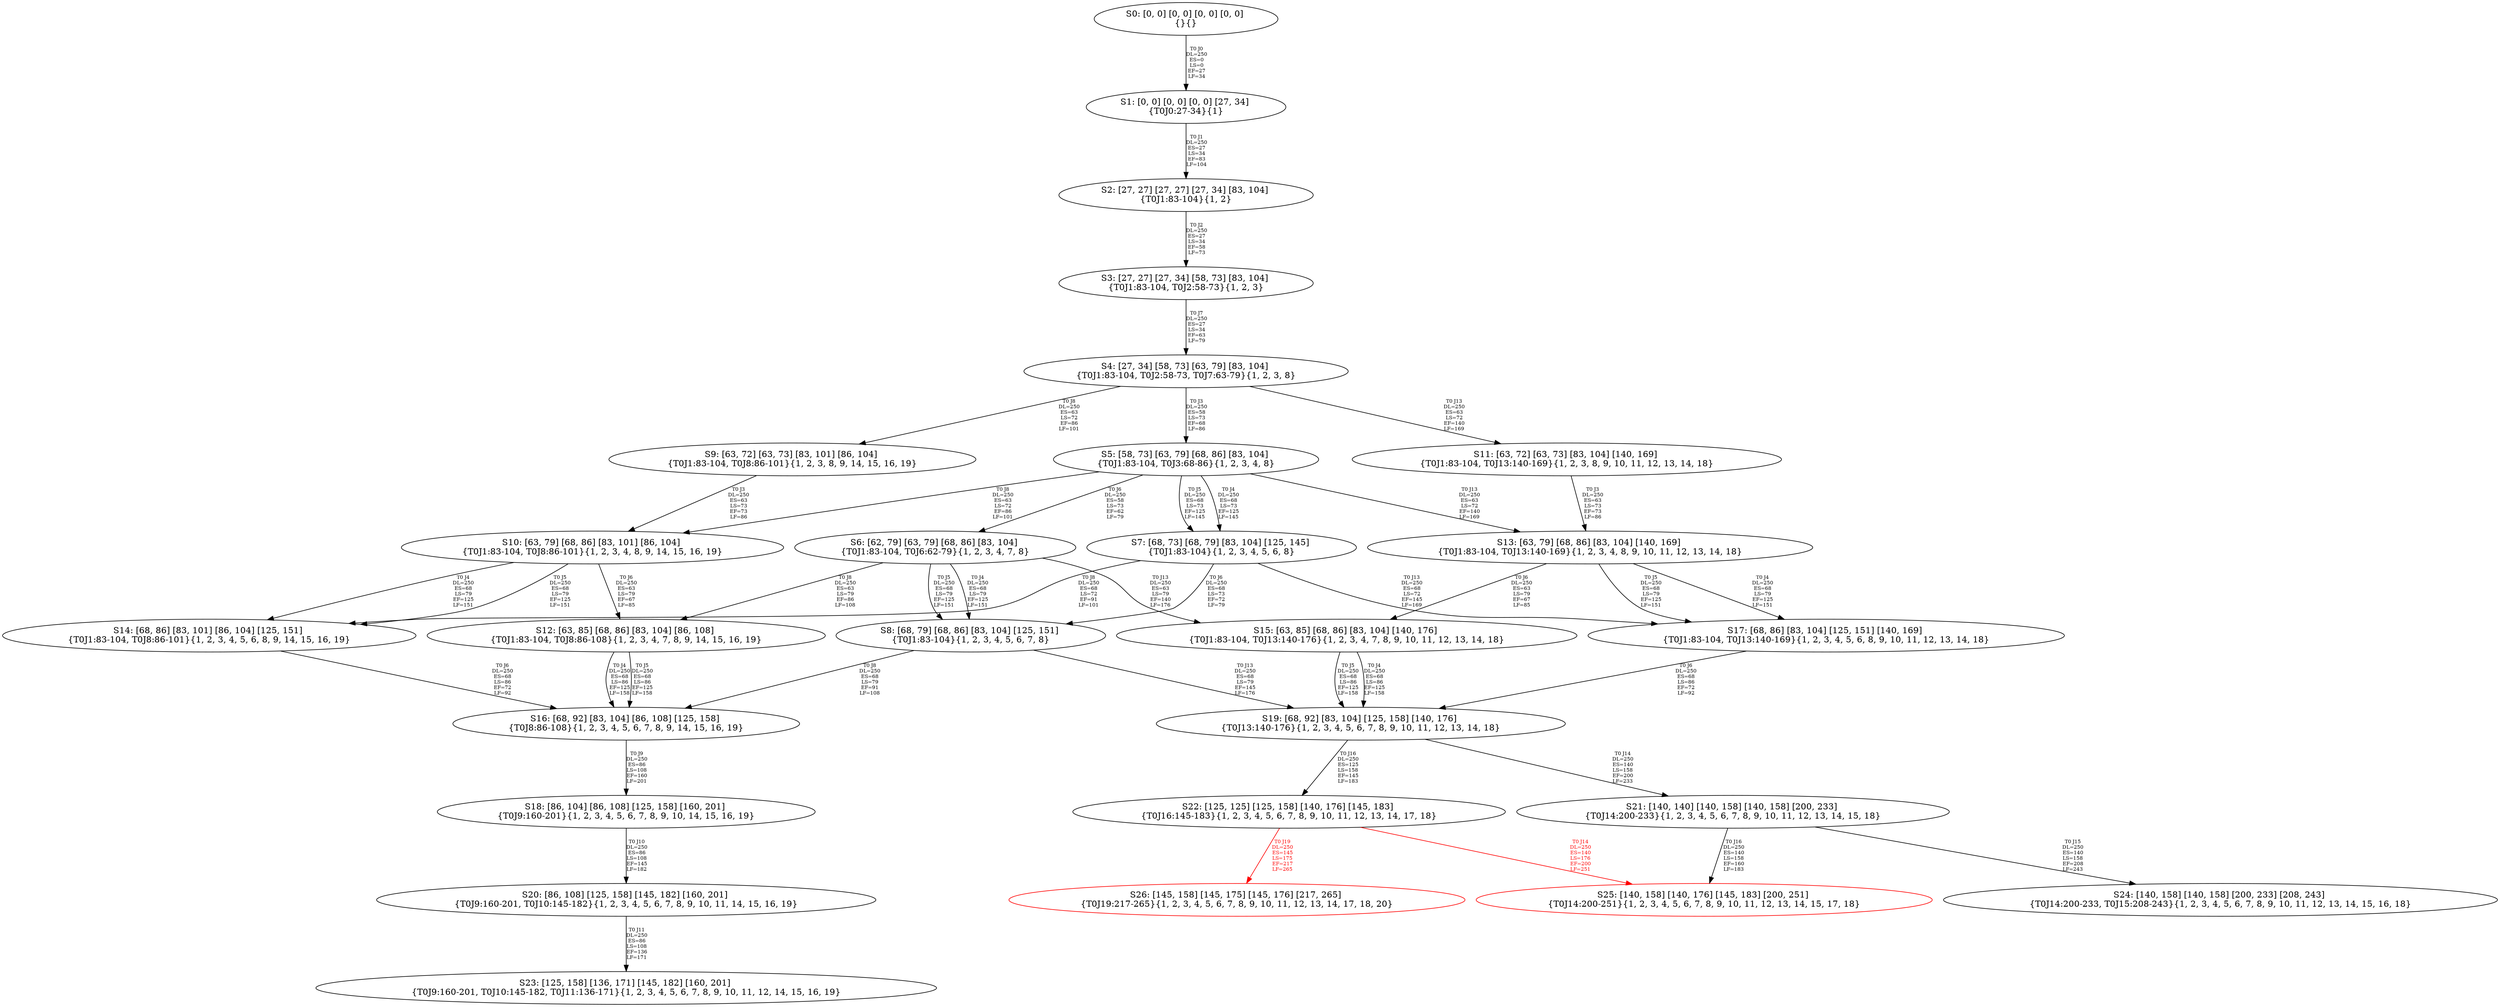 digraph {
	S0[label="S0: [0, 0] [0, 0] [0, 0] [0, 0] \n{}{}"];
	S1[label="S1: [0, 0] [0, 0] [0, 0] [27, 34] \n{T0J0:27-34}{1}"];
	S2[label="S2: [27, 27] [27, 27] [27, 34] [83, 104] \n{T0J1:83-104}{1, 2}"];
	S3[label="S3: [27, 27] [27, 34] [58, 73] [83, 104] \n{T0J1:83-104, T0J2:58-73}{1, 2, 3}"];
	S4[label="S4: [27, 34] [58, 73] [63, 79] [83, 104] \n{T0J1:83-104, T0J2:58-73, T0J7:63-79}{1, 2, 3, 8}"];
	S5[label="S5: [58, 73] [63, 79] [68, 86] [83, 104] \n{T0J1:83-104, T0J3:68-86}{1, 2, 3, 4, 8}"];
	S6[label="S6: [62, 79] [63, 79] [68, 86] [83, 104] \n{T0J1:83-104, T0J6:62-79}{1, 2, 3, 4, 7, 8}"];
	S7[label="S7: [68, 73] [68, 79] [83, 104] [125, 145] \n{T0J1:83-104}{1, 2, 3, 4, 5, 6, 8}"];
	S8[label="S8: [68, 79] [68, 86] [83, 104] [125, 151] \n{T0J1:83-104}{1, 2, 3, 4, 5, 6, 7, 8}"];
	S9[label="S9: [63, 72] [63, 73] [83, 101] [86, 104] \n{T0J1:83-104, T0J8:86-101}{1, 2, 3, 8, 9, 14, 15, 16, 19}"];
	S10[label="S10: [63, 79] [68, 86] [83, 101] [86, 104] \n{T0J1:83-104, T0J8:86-101}{1, 2, 3, 4, 8, 9, 14, 15, 16, 19}"];
	S11[label="S11: [63, 72] [63, 73] [83, 104] [140, 169] \n{T0J1:83-104, T0J13:140-169}{1, 2, 3, 8, 9, 10, 11, 12, 13, 14, 18}"];
	S12[label="S12: [63, 85] [68, 86] [83, 104] [86, 108] \n{T0J1:83-104, T0J8:86-108}{1, 2, 3, 4, 7, 8, 9, 14, 15, 16, 19}"];
	S13[label="S13: [63, 79] [68, 86] [83, 104] [140, 169] \n{T0J1:83-104, T0J13:140-169}{1, 2, 3, 4, 8, 9, 10, 11, 12, 13, 14, 18}"];
	S14[label="S14: [68, 86] [83, 101] [86, 104] [125, 151] \n{T0J1:83-104, T0J8:86-101}{1, 2, 3, 4, 5, 6, 8, 9, 14, 15, 16, 19}"];
	S15[label="S15: [63, 85] [68, 86] [83, 104] [140, 176] \n{T0J1:83-104, T0J13:140-176}{1, 2, 3, 4, 7, 8, 9, 10, 11, 12, 13, 14, 18}"];
	S16[label="S16: [68, 92] [83, 104] [86, 108] [125, 158] \n{T0J8:86-108}{1, 2, 3, 4, 5, 6, 7, 8, 9, 14, 15, 16, 19}"];
	S17[label="S17: [68, 86] [83, 104] [125, 151] [140, 169] \n{T0J1:83-104, T0J13:140-169}{1, 2, 3, 4, 5, 6, 8, 9, 10, 11, 12, 13, 14, 18}"];
	S18[label="S18: [86, 104] [86, 108] [125, 158] [160, 201] \n{T0J9:160-201}{1, 2, 3, 4, 5, 6, 7, 8, 9, 10, 14, 15, 16, 19}"];
	S19[label="S19: [68, 92] [83, 104] [125, 158] [140, 176] \n{T0J13:140-176}{1, 2, 3, 4, 5, 6, 7, 8, 9, 10, 11, 12, 13, 14, 18}"];
	S20[label="S20: [86, 108] [125, 158] [145, 182] [160, 201] \n{T0J9:160-201, T0J10:145-182}{1, 2, 3, 4, 5, 6, 7, 8, 9, 10, 11, 14, 15, 16, 19}"];
	S21[label="S21: [140, 140] [140, 158] [140, 158] [200, 233] \n{T0J14:200-233}{1, 2, 3, 4, 5, 6, 7, 8, 9, 10, 11, 12, 13, 14, 15, 18}"];
	S22[label="S22: [125, 125] [125, 158] [140, 176] [145, 183] \n{T0J16:145-183}{1, 2, 3, 4, 5, 6, 7, 8, 9, 10, 11, 12, 13, 14, 17, 18}"];
	S23[label="S23: [125, 158] [136, 171] [145, 182] [160, 201] \n{T0J9:160-201, T0J10:145-182, T0J11:136-171}{1, 2, 3, 4, 5, 6, 7, 8, 9, 10, 11, 12, 14, 15, 16, 19}"];
	S24[label="S24: [140, 158] [140, 158] [200, 233] [208, 243] \n{T0J14:200-233, T0J15:208-243}{1, 2, 3, 4, 5, 6, 7, 8, 9, 10, 11, 12, 13, 14, 15, 16, 18}"];
	S25[label="S25: [140, 158] [140, 176] [145, 183] [200, 251] \n{T0J14:200-251}{1, 2, 3, 4, 5, 6, 7, 8, 9, 10, 11, 12, 13, 14, 15, 17, 18}"];
	S26[label="S26: [145, 158] [145, 175] [145, 176] [217, 265] \n{T0J19:217-265}{1, 2, 3, 4, 5, 6, 7, 8, 9, 10, 11, 12, 13, 14, 17, 18, 20}"];
	S0 -> S1[label="T0 J0\nDL=250\nES=0\nLS=0\nEF=27\nLF=34",fontsize=8];
	S1 -> S2[label="T0 J1\nDL=250\nES=27\nLS=34\nEF=83\nLF=104",fontsize=8];
	S2 -> S3[label="T0 J2\nDL=250\nES=27\nLS=34\nEF=58\nLF=73",fontsize=8];
	S3 -> S4[label="T0 J7\nDL=250\nES=27\nLS=34\nEF=63\nLF=79",fontsize=8];
	S4 -> S5[label="T0 J3\nDL=250\nES=58\nLS=73\nEF=68\nLF=86",fontsize=8];
	S4 -> S9[label="T0 J8\nDL=250\nES=63\nLS=72\nEF=86\nLF=101",fontsize=8];
	S4 -> S11[label="T0 J13\nDL=250\nES=63\nLS=72\nEF=140\nLF=169",fontsize=8];
	S5 -> S7[label="T0 J4\nDL=250\nES=68\nLS=73\nEF=125\nLF=145",fontsize=8];
	S5 -> S7[label="T0 J5\nDL=250\nES=68\nLS=73\nEF=125\nLF=145",fontsize=8];
	S5 -> S6[label="T0 J6\nDL=250\nES=58\nLS=73\nEF=62\nLF=79",fontsize=8];
	S5 -> S10[label="T0 J8\nDL=250\nES=63\nLS=72\nEF=86\nLF=101",fontsize=8];
	S5 -> S13[label="T0 J13\nDL=250\nES=63\nLS=72\nEF=140\nLF=169",fontsize=8];
	S6 -> S8[label="T0 J4\nDL=250\nES=68\nLS=79\nEF=125\nLF=151",fontsize=8];
	S6 -> S8[label="T0 J5\nDL=250\nES=68\nLS=79\nEF=125\nLF=151",fontsize=8];
	S6 -> S12[label="T0 J8\nDL=250\nES=63\nLS=79\nEF=86\nLF=108",fontsize=8];
	S6 -> S15[label="T0 J13\nDL=250\nES=63\nLS=79\nEF=140\nLF=176",fontsize=8];
	S7 -> S8[label="T0 J6\nDL=250\nES=68\nLS=73\nEF=72\nLF=79",fontsize=8];
	S7 -> S14[label="T0 J8\nDL=250\nES=68\nLS=72\nEF=91\nLF=101",fontsize=8];
	S7 -> S17[label="T0 J13\nDL=250\nES=68\nLS=72\nEF=145\nLF=169",fontsize=8];
	S8 -> S16[label="T0 J8\nDL=250\nES=68\nLS=79\nEF=91\nLF=108",fontsize=8];
	S8 -> S19[label="T0 J13\nDL=250\nES=68\nLS=79\nEF=145\nLF=176",fontsize=8];
	S9 -> S10[label="T0 J3\nDL=250\nES=63\nLS=73\nEF=73\nLF=86",fontsize=8];
	S10 -> S14[label="T0 J4\nDL=250\nES=68\nLS=79\nEF=125\nLF=151",fontsize=8];
	S10 -> S14[label="T0 J5\nDL=250\nES=68\nLS=79\nEF=125\nLF=151",fontsize=8];
	S10 -> S12[label="T0 J6\nDL=250\nES=63\nLS=79\nEF=67\nLF=85",fontsize=8];
	S11 -> S13[label="T0 J3\nDL=250\nES=63\nLS=73\nEF=73\nLF=86",fontsize=8];
	S12 -> S16[label="T0 J4\nDL=250\nES=68\nLS=86\nEF=125\nLF=158",fontsize=8];
	S12 -> S16[label="T0 J5\nDL=250\nES=68\nLS=86\nEF=125\nLF=158",fontsize=8];
	S13 -> S17[label="T0 J4\nDL=250\nES=68\nLS=79\nEF=125\nLF=151",fontsize=8];
	S13 -> S17[label="T0 J5\nDL=250\nES=68\nLS=79\nEF=125\nLF=151",fontsize=8];
	S13 -> S15[label="T0 J6\nDL=250\nES=63\nLS=79\nEF=67\nLF=85",fontsize=8];
	S14 -> S16[label="T0 J6\nDL=250\nES=68\nLS=86\nEF=72\nLF=92",fontsize=8];
	S15 -> S19[label="T0 J4\nDL=250\nES=68\nLS=86\nEF=125\nLF=158",fontsize=8];
	S15 -> S19[label="T0 J5\nDL=250\nES=68\nLS=86\nEF=125\nLF=158",fontsize=8];
	S16 -> S18[label="T0 J9\nDL=250\nES=86\nLS=108\nEF=160\nLF=201",fontsize=8];
	S17 -> S19[label="T0 J6\nDL=250\nES=68\nLS=86\nEF=72\nLF=92",fontsize=8];
	S18 -> S20[label="T0 J10\nDL=250\nES=86\nLS=108\nEF=145\nLF=182",fontsize=8];
	S19 -> S21[label="T0 J14\nDL=250\nES=140\nLS=158\nEF=200\nLF=233",fontsize=8];
	S19 -> S22[label="T0 J16\nDL=250\nES=125\nLS=158\nEF=145\nLF=183",fontsize=8];
	S20 -> S23[label="T0 J11\nDL=250\nES=86\nLS=108\nEF=136\nLF=171",fontsize=8];
	S21 -> S24[label="T0 J15\nDL=250\nES=140\nLS=158\nEF=208\nLF=243",fontsize=8];
	S21 -> S25[label="T0 J16\nDL=250\nES=140\nLS=158\nEF=160\nLF=183",fontsize=8];
	S22 -> S25[label="T0 J14\nDL=250\nES=140\nLS=176\nEF=200\nLF=251",color=Red,fontcolor=Red,fontsize=8];
S25[color=Red];
	S22 -> S26[label="T0 J19\nDL=250\nES=145\nLS=175\nEF=217\nLF=265",color=Red,fontcolor=Red,fontsize=8];
S26[color=Red];
}

